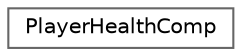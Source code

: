 digraph "Graphical Class Hierarchy"
{
 // LATEX_PDF_SIZE
  bgcolor="transparent";
  edge [fontname=Helvetica,fontsize=10,labelfontname=Helvetica,labelfontsize=10];
  node [fontname=Helvetica,fontsize=10,shape=box,height=0.2,width=0.4];
  rankdir="LR";
  Node0 [id="Node000000",label="PlayerHealthComp",height=0.2,width=0.4,color="grey40", fillcolor="white", style="filled",URL="$class_player_health_comp.html",tooltip=" "];
}
